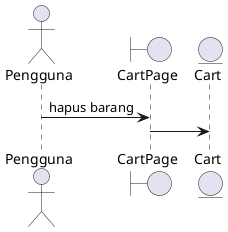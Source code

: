 @startuml
actor Pengguna
boundary CartPage
entity Cart

Pengguna -> CartPage: hapus barang
CartPage -> Cart
@enduml
